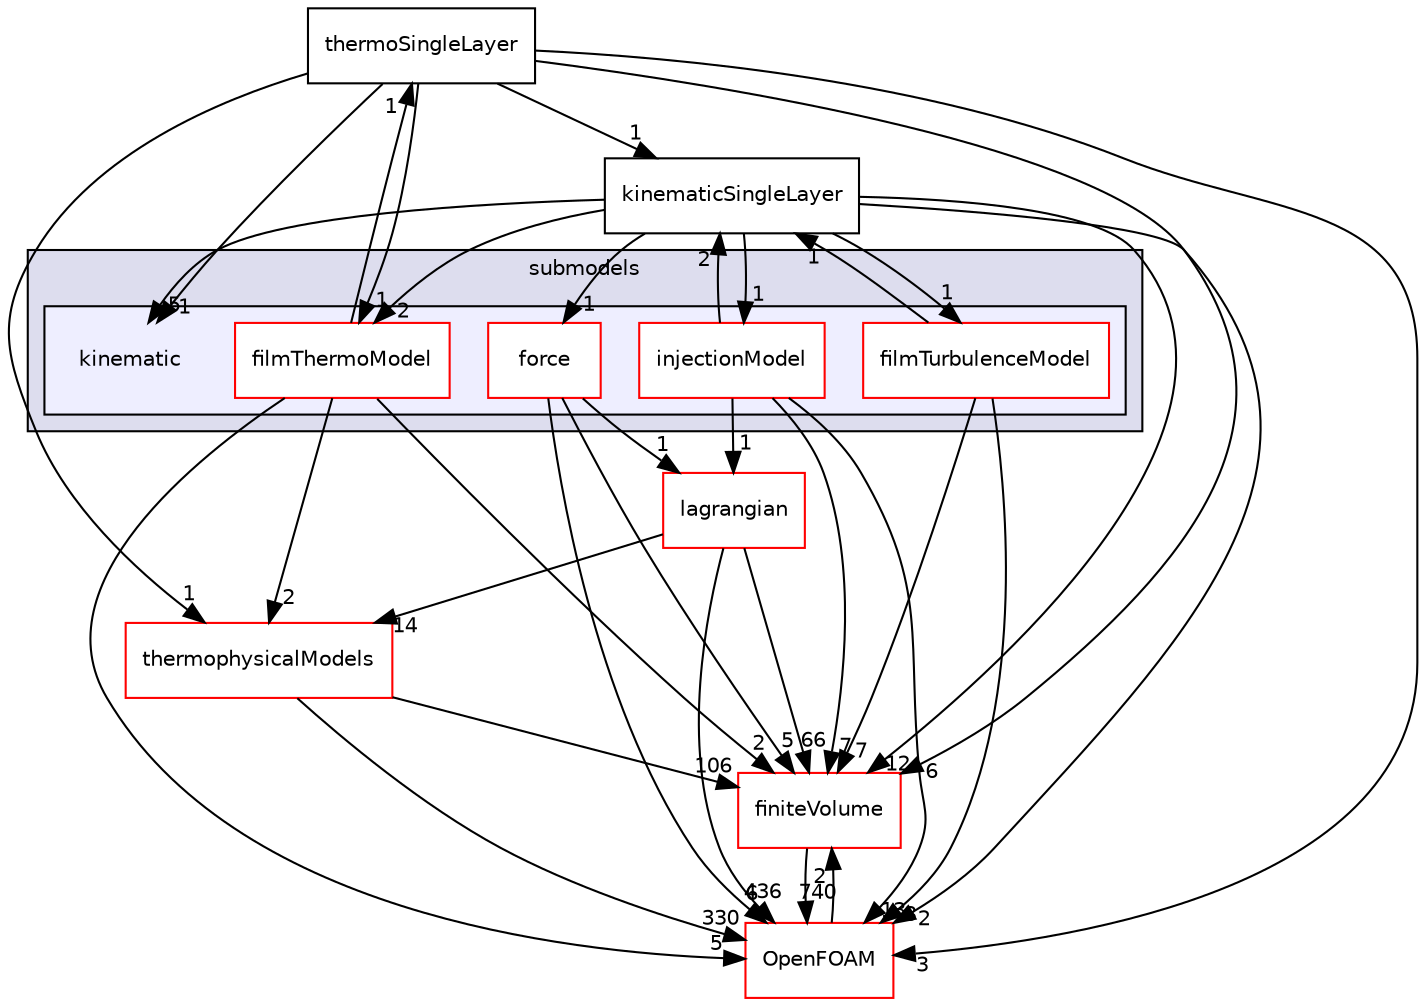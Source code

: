 digraph "src/regionModels/surfaceFilmModels/submodels/kinematic" {
  bgcolor=transparent;
  compound=true
  node [ fontsize="10", fontname="Helvetica"];
  edge [ labelfontsize="10", labelfontname="Helvetica"];
  subgraph clusterdir_1a2449bf10d166cb32b637bb1f2c8120 {
    graph [ bgcolor="#ddddee", pencolor="black", label="submodels" fontname="Helvetica", fontsize="10", URL="dir_1a2449bf10d166cb32b637bb1f2c8120.html"]
  subgraph clusterdir_748187a7aee928611e312f378f23d627 {
    graph [ bgcolor="#eeeeff", pencolor="black", label="" URL="dir_748187a7aee928611e312f378f23d627.html"];
    dir_748187a7aee928611e312f378f23d627 [shape=plaintext label="kinematic"];
    dir_316ed8c8c990b1f605656b6abeafc157 [shape=box label="filmThermoModel" color="red" fillcolor="white" style="filled" URL="dir_316ed8c8c990b1f605656b6abeafc157.html"];
    dir_2b2dea865c84b31052d0fc43d896a5fc [shape=box label="filmTurbulenceModel" color="red" fillcolor="white" style="filled" URL="dir_2b2dea865c84b31052d0fc43d896a5fc.html"];
    dir_6e1c174345a149ebf9cf672121689ca3 [shape=box label="force" color="red" fillcolor="white" style="filled" URL="dir_6e1c174345a149ebf9cf672121689ca3.html"];
    dir_052a15cd963399c64c4750aa932b2703 [shape=box label="injectionModel" color="red" fillcolor="white" style="filled" URL="dir_052a15cd963399c64c4750aa932b2703.html"];
  }
  }
  dir_9bd15774b555cf7259a6fa18f99fe99b [shape=box label="finiteVolume" color="red" URL="dir_9bd15774b555cf7259a6fa18f99fe99b.html"];
  dir_1c60e658c3548753b29433c6c9718fd3 [shape=box label="kinematicSingleLayer" URL="dir_1c60e658c3548753b29433c6c9718fd3.html"];
  dir_ace9ddf4436ac19d16c24b262d3e197b [shape=box label="thermoSingleLayer" URL="dir_ace9ddf4436ac19d16c24b262d3e197b.html"];
  dir_2778d089ec5c4f66810b11f753867003 [shape=box label="thermophysicalModels" color="red" URL="dir_2778d089ec5c4f66810b11f753867003.html"];
  dir_c5473ff19b20e6ec4dfe5c310b3778a8 [shape=box label="OpenFOAM" color="red" URL="dir_c5473ff19b20e6ec4dfe5c310b3778a8.html"];
  dir_f8c25efc4b6f6a8502a42d5af7554d23 [shape=box label="lagrangian" color="red" URL="dir_f8c25efc4b6f6a8502a42d5af7554d23.html"];
  dir_9bd15774b555cf7259a6fa18f99fe99b->dir_c5473ff19b20e6ec4dfe5c310b3778a8 [headlabel="740", labeldistance=1.5 headhref="dir_000892_001950.html"];
  dir_1c60e658c3548753b29433c6c9718fd3->dir_9bd15774b555cf7259a6fa18f99fe99b [headlabel="12", labeldistance=1.5 headhref="dir_002561_000892.html"];
  dir_1c60e658c3548753b29433c6c9718fd3->dir_2b2dea865c84b31052d0fc43d896a5fc [headlabel="1", labeldistance=1.5 headhref="dir_002561_000745.html"];
  dir_1c60e658c3548753b29433c6c9718fd3->dir_052a15cd963399c64c4750aa932b2703 [headlabel="1", labeldistance=1.5 headhref="dir_002561_002573.html"];
  dir_1c60e658c3548753b29433c6c9718fd3->dir_316ed8c8c990b1f605656b6abeafc157 [headlabel="2", labeldistance=1.5 headhref="dir_002561_002563.html"];
  dir_1c60e658c3548753b29433c6c9718fd3->dir_6e1c174345a149ebf9cf672121689ca3 [headlabel="1", labeldistance=1.5 headhref="dir_002561_002568.html"];
  dir_1c60e658c3548753b29433c6c9718fd3->dir_c5473ff19b20e6ec4dfe5c310b3778a8 [headlabel="2", labeldistance=1.5 headhref="dir_002561_001950.html"];
  dir_1c60e658c3548753b29433c6c9718fd3->dir_748187a7aee928611e312f378f23d627 [headlabel="5", labeldistance=1.5 headhref="dir_002561_000744.html"];
  dir_2b2dea865c84b31052d0fc43d896a5fc->dir_9bd15774b555cf7259a6fa18f99fe99b [headlabel="7", labeldistance=1.5 headhref="dir_000745_000892.html"];
  dir_2b2dea865c84b31052d0fc43d896a5fc->dir_1c60e658c3548753b29433c6c9718fd3 [headlabel="1", labeldistance=1.5 headhref="dir_000745_002561.html"];
  dir_2b2dea865c84b31052d0fc43d896a5fc->dir_c5473ff19b20e6ec4dfe5c310b3778a8 [headlabel="3", labeldistance=1.5 headhref="dir_000745_001950.html"];
  dir_052a15cd963399c64c4750aa932b2703->dir_9bd15774b555cf7259a6fa18f99fe99b [headlabel="7", labeldistance=1.5 headhref="dir_002573_000892.html"];
  dir_052a15cd963399c64c4750aa932b2703->dir_1c60e658c3548753b29433c6c9718fd3 [headlabel="2", labeldistance=1.5 headhref="dir_002573_002561.html"];
  dir_052a15cd963399c64c4750aa932b2703->dir_c5473ff19b20e6ec4dfe5c310b3778a8 [headlabel="13", labeldistance=1.5 headhref="dir_002573_001950.html"];
  dir_052a15cd963399c64c4750aa932b2703->dir_f8c25efc4b6f6a8502a42d5af7554d23 [headlabel="1", labeldistance=1.5 headhref="dir_002573_001418.html"];
  dir_316ed8c8c990b1f605656b6abeafc157->dir_9bd15774b555cf7259a6fa18f99fe99b [headlabel="2", labeldistance=1.5 headhref="dir_002563_000892.html"];
  dir_316ed8c8c990b1f605656b6abeafc157->dir_ace9ddf4436ac19d16c24b262d3e197b [headlabel="1", labeldistance=1.5 headhref="dir_002563_002602.html"];
  dir_316ed8c8c990b1f605656b6abeafc157->dir_2778d089ec5c4f66810b11f753867003 [headlabel="2", labeldistance=1.5 headhref="dir_002563_001233.html"];
  dir_316ed8c8c990b1f605656b6abeafc157->dir_c5473ff19b20e6ec4dfe5c310b3778a8 [headlabel="5", labeldistance=1.5 headhref="dir_002563_001950.html"];
  dir_ace9ddf4436ac19d16c24b262d3e197b->dir_9bd15774b555cf7259a6fa18f99fe99b [headlabel="6", labeldistance=1.5 headhref="dir_002602_000892.html"];
  dir_ace9ddf4436ac19d16c24b262d3e197b->dir_1c60e658c3548753b29433c6c9718fd3 [headlabel="1", labeldistance=1.5 headhref="dir_002602_002561.html"];
  dir_ace9ddf4436ac19d16c24b262d3e197b->dir_316ed8c8c990b1f605656b6abeafc157 [headlabel="1", labeldistance=1.5 headhref="dir_002602_002563.html"];
  dir_ace9ddf4436ac19d16c24b262d3e197b->dir_2778d089ec5c4f66810b11f753867003 [headlabel="1", labeldistance=1.5 headhref="dir_002602_001233.html"];
  dir_ace9ddf4436ac19d16c24b262d3e197b->dir_c5473ff19b20e6ec4dfe5c310b3778a8 [headlabel="3", labeldistance=1.5 headhref="dir_002602_001950.html"];
  dir_ace9ddf4436ac19d16c24b262d3e197b->dir_748187a7aee928611e312f378f23d627 [headlabel="1", labeldistance=1.5 headhref="dir_002602_000744.html"];
  dir_6e1c174345a149ebf9cf672121689ca3->dir_9bd15774b555cf7259a6fa18f99fe99b [headlabel="5", labeldistance=1.5 headhref="dir_002568_000892.html"];
  dir_6e1c174345a149ebf9cf672121689ca3->dir_c5473ff19b20e6ec4dfe5c310b3778a8 [headlabel="6", labeldistance=1.5 headhref="dir_002568_001950.html"];
  dir_6e1c174345a149ebf9cf672121689ca3->dir_f8c25efc4b6f6a8502a42d5af7554d23 [headlabel="1", labeldistance=1.5 headhref="dir_002568_001418.html"];
  dir_2778d089ec5c4f66810b11f753867003->dir_9bd15774b555cf7259a6fa18f99fe99b [headlabel="106", labeldistance=1.5 headhref="dir_001233_000892.html"];
  dir_2778d089ec5c4f66810b11f753867003->dir_c5473ff19b20e6ec4dfe5c310b3778a8 [headlabel="330", labeldistance=1.5 headhref="dir_001233_001950.html"];
  dir_c5473ff19b20e6ec4dfe5c310b3778a8->dir_9bd15774b555cf7259a6fa18f99fe99b [headlabel="2", labeldistance=1.5 headhref="dir_001950_000892.html"];
  dir_f8c25efc4b6f6a8502a42d5af7554d23->dir_9bd15774b555cf7259a6fa18f99fe99b [headlabel="66", labeldistance=1.5 headhref="dir_001418_000892.html"];
  dir_f8c25efc4b6f6a8502a42d5af7554d23->dir_2778d089ec5c4f66810b11f753867003 [headlabel="14", labeldistance=1.5 headhref="dir_001418_001233.html"];
  dir_f8c25efc4b6f6a8502a42d5af7554d23->dir_c5473ff19b20e6ec4dfe5c310b3778a8 [headlabel="436", labeldistance=1.5 headhref="dir_001418_001950.html"];
}
